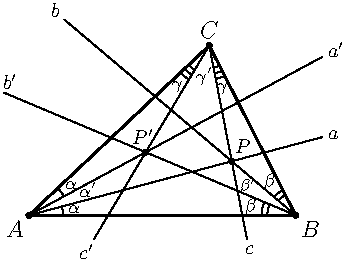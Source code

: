 import geometry;
size(6cm);

triangle t = triangleabc(5, 6.5, 7);

point A = t.A;
point B = t.B;
point C = t.C;


point C1 = 0.8*t.B;
point B1 = 0.7*t.C;


line b = line(B, false, B1);
line c = line(C, false, C1);

point P = intersectionpoint(c, b);

line a = line(A, false, P);

point Pp = isogonalconjugate(t, P); 

line Ap = line(A, false, Pp);
line Bp = line(B, false, Pp);
line Cp = line(C, false, Pp);

//draw all figures

draw(t, linewidth(bp));
dot("\(A\)", A, SW);
dot("\(B\)", B, SE);
dot("\(C\)", C, N);

draw(Label("\(a\)", Relative(1), fontsize(10)), a);
draw(Label("\(b\)", Relative(1), fontsize(10)), b);
draw(Label("\(c\)", Relative(1), fontsize(10)), c);



draw(Label("\(a'\)", Relative(1), fontsize(10)), Ap);
draw(Label("\(b'\)", Relative(0.98), fontsize(10), align=N), Bp);
draw(Label("\(c'\)", Relative(1), fontsize(10)), Cp);


dot(Label("\(P\)", fontsize(9.5)), P, E*0.98+N*1.5);
dot(Label("\(P'\)", fontsize(10)), Pp, W*0.2+N*1.3);

//angles
markangle(Label("\(\alpha\)"), n=1, B, A, P, radius=6mm, fontsize(9));
markangle(Label("\(\alpha\)", Relative(0.55)), n=1, Pp, A, C, radius=7mm,
fontsize(9));


markangle(Label("\(\beta\)", Relative(0.55)), n=2, C, B, P, radius=4mm,
fontsize(9));
markangle(Label("\(\beta\)", Relative(0.55)), n=2, Pp, B, A, radius=5.0mm,
fontsize(9));

markangle(Label("\(\gamma\)", Relative(0.4)), n=3, P, C, B, radius=4mm,
fontsize(9));
markangle(Label("\(\gamma\)", Relative(0.55)), n=3, A, C, Pp, radius=5mm,
fontsize(9));

label("\(\gamma'\)", C, S*4+W*0.7, fontsize(9));
label("\(\beta'\)", B, N*5+W*8, fontsize(8));
label("\(\alpha'\)", A, N*4+E*9, fontsize(9));
//Pp, C, P, radius=5mm,
//fontsize(9));

//unfill dots
dot(A);
dot(B);
dot(C);


//draw(box((-5, -5), (5, 5)), invisible);

